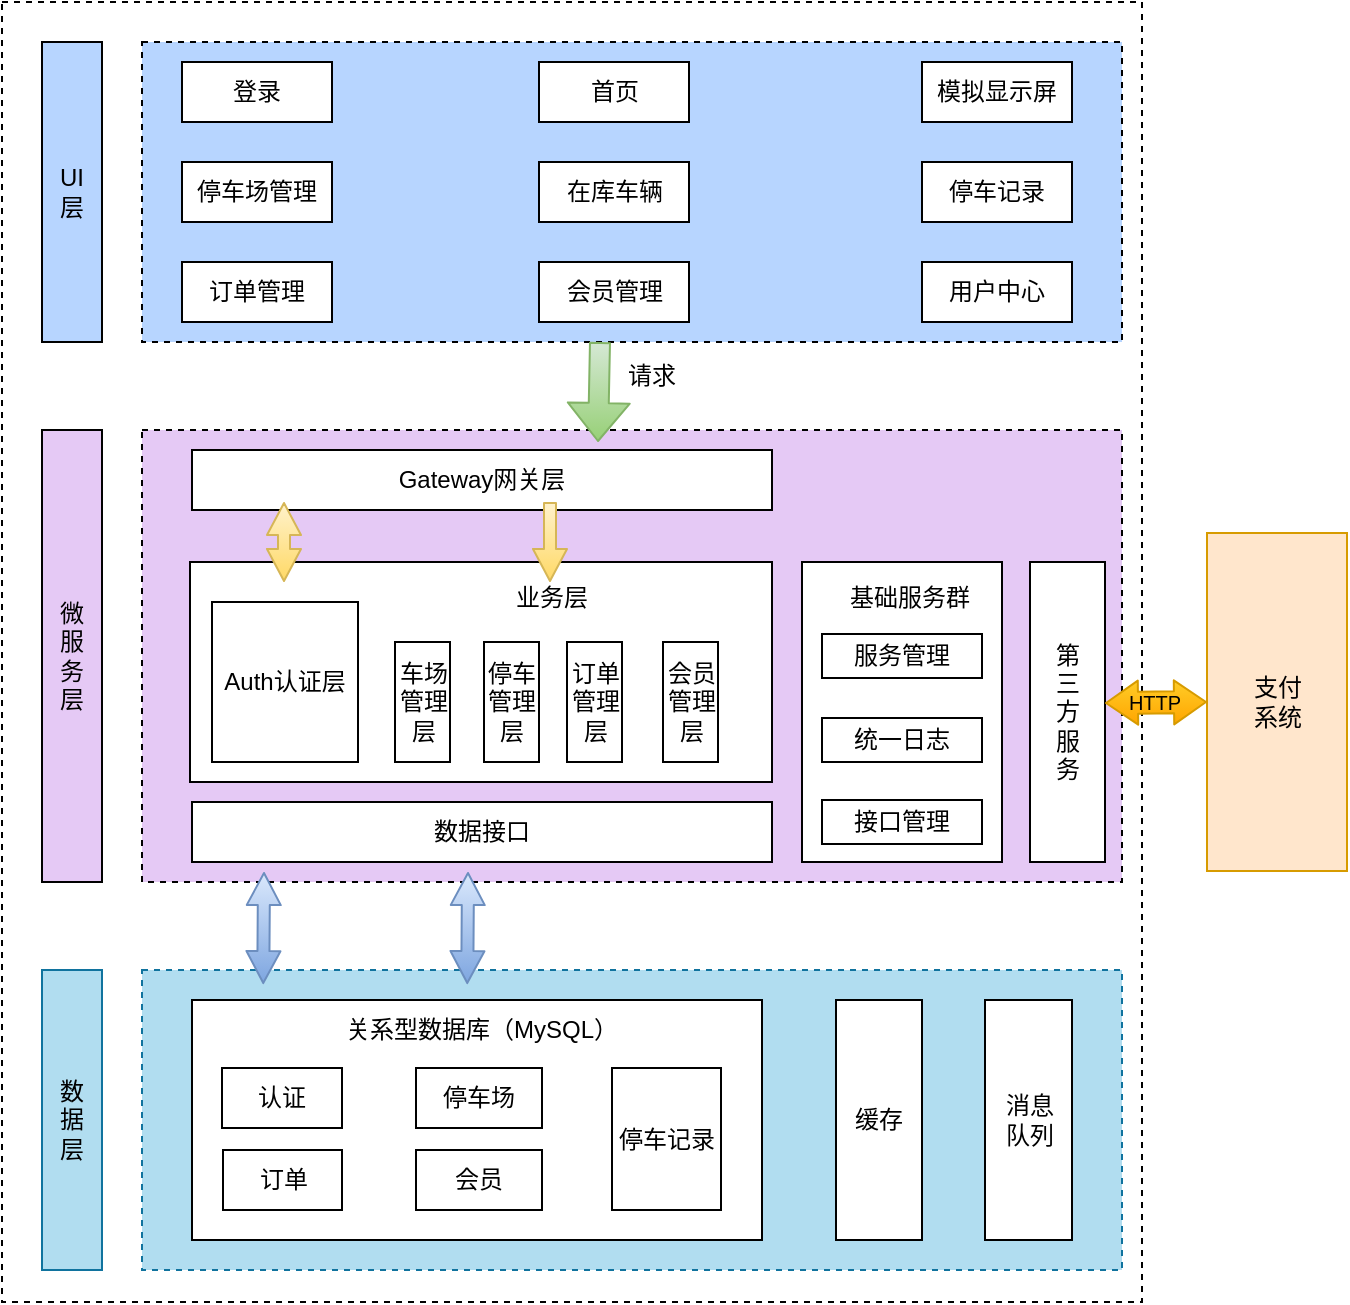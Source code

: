 <mxfile version="13.2.2" type="device"><diagram id="EX30O5P0v2V9V4ueNRVr" name="第 1 页"><mxGraphModel dx="905" dy="614" grid="1" gridSize="10" guides="1" tooltips="1" connect="1" arrows="1" fold="1" page="1" pageScale="1" pageWidth="2000" pageHeight="1000" math="0" shadow="0"><root><mxCell id="0"/><mxCell id="1" parent="0"/><mxCell id="_1m6kAfkjgbw5PeWjZoY-1" value="" style="rounded=0;whiteSpace=wrap;html=1;dashed=1;" vertex="1" parent="1"><mxGeometry x="150" y="50" width="570" height="650" as="geometry"/></mxCell><mxCell id="_1m6kAfkjgbw5PeWjZoY-17" value="" style="rounded=0;whiteSpace=wrap;html=1;dashed=1;fillColor=#E5C9F5;" vertex="1" parent="1"><mxGeometry x="220" y="264" width="490" height="226" as="geometry"/></mxCell><mxCell id="_1m6kAfkjgbw5PeWjZoY-100" value="" style="rounded=0;whiteSpace=wrap;html=1;labelBackgroundColor=none;fillColor=#FFFFFF;fontSize=10;" vertex="1" parent="1"><mxGeometry x="244" y="330" width="291" height="110" as="geometry"/></mxCell><mxCell id="_1m6kAfkjgbw5PeWjZoY-2" value="UI&lt;br&gt;层" style="rounded=0;whiteSpace=wrap;html=1;fillColor=#B7D5FF;" vertex="1" parent="1"><mxGeometry x="170" y="70" width="30" height="150" as="geometry"/></mxCell><mxCell id="_1m6kAfkjgbw5PeWjZoY-3" value="" style="rounded=0;whiteSpace=wrap;html=1;dashed=1;fillColor=#B7D5FF;" vertex="1" parent="1"><mxGeometry x="220" y="70" width="490" height="150" as="geometry"/></mxCell><mxCell id="_1m6kAfkjgbw5PeWjZoY-4" value="登录" style="rounded=0;whiteSpace=wrap;html=1;" vertex="1" parent="1"><mxGeometry x="240" y="80" width="75" height="30" as="geometry"/></mxCell><mxCell id="_1m6kAfkjgbw5PeWjZoY-5" value="停车场管理" style="rounded=0;whiteSpace=wrap;html=1;" vertex="1" parent="1"><mxGeometry x="240" y="130" width="75" height="30" as="geometry"/></mxCell><mxCell id="_1m6kAfkjgbw5PeWjZoY-6" value="订单管理" style="rounded=0;whiteSpace=wrap;html=1;" vertex="1" parent="1"><mxGeometry x="240" y="180" width="75" height="30" as="geometry"/></mxCell><mxCell id="_1m6kAfkjgbw5PeWjZoY-7" value="首页" style="rounded=0;whiteSpace=wrap;html=1;" vertex="1" parent="1"><mxGeometry x="418.5" y="80" width="75" height="30" as="geometry"/></mxCell><mxCell id="_1m6kAfkjgbw5PeWjZoY-8" value="在库车辆" style="rounded=0;whiteSpace=wrap;html=1;" vertex="1" parent="1"><mxGeometry x="418.5" y="130" width="75" height="30" as="geometry"/></mxCell><mxCell id="_1m6kAfkjgbw5PeWjZoY-9" value="会员管理" style="rounded=0;whiteSpace=wrap;html=1;" vertex="1" parent="1"><mxGeometry x="418.5" y="180" width="75" height="30" as="geometry"/></mxCell><mxCell id="_1m6kAfkjgbw5PeWjZoY-10" value="模拟显示屏" style="rounded=0;whiteSpace=wrap;html=1;" vertex="1" parent="1"><mxGeometry x="610" y="80" width="75" height="30" as="geometry"/></mxCell><mxCell id="_1m6kAfkjgbw5PeWjZoY-11" value="停车记录" style="rounded=0;whiteSpace=wrap;html=1;" vertex="1" parent="1"><mxGeometry x="610" y="130" width="75" height="30" as="geometry"/></mxCell><mxCell id="_1m6kAfkjgbw5PeWjZoY-12" value="用户中心" style="rounded=0;whiteSpace=wrap;html=1;" vertex="1" parent="1"><mxGeometry x="610" y="180" width="75" height="30" as="geometry"/></mxCell><mxCell id="_1m6kAfkjgbw5PeWjZoY-16" value="微&lt;br&gt;服&lt;br&gt;务&lt;br&gt;层" style="rounded=0;whiteSpace=wrap;html=1;fillColor=#E5C9F5;" vertex="1" parent="1"><mxGeometry x="170" y="264" width="30" height="226" as="geometry"/></mxCell><mxCell id="_1m6kAfkjgbw5PeWjZoY-18" value="Gateway网关层" style="rounded=0;whiteSpace=wrap;html=1;" vertex="1" parent="1"><mxGeometry x="245" y="274" width="290" height="30" as="geometry"/></mxCell><mxCell id="_1m6kAfkjgbw5PeWjZoY-19" value="Auth认证层" style="rounded=0;whiteSpace=wrap;html=1;" vertex="1" parent="1"><mxGeometry x="255" y="350" width="73" height="80" as="geometry"/></mxCell><mxCell id="_1m6kAfkjgbw5PeWjZoY-22" value="车场管理层" style="rounded=0;whiteSpace=wrap;html=1;" vertex="1" parent="1"><mxGeometry x="346.5" y="370" width="27.5" height="60" as="geometry"/></mxCell><mxCell id="_1m6kAfkjgbw5PeWjZoY-27" value="" style="shape=flexArrow;endArrow=classic;html=1;fillColor=#d5e8d4;gradientColor=#97d077;strokeColor=#82b366;" edge="1" parent="1"><mxGeometry width="50" height="50" relative="1" as="geometry"><mxPoint x="449" y="220" as="sourcePoint"/><mxPoint x="448" y="270" as="targetPoint"/></mxGeometry></mxCell><mxCell id="_1m6kAfkjgbw5PeWjZoY-30" value="请求" style="text;html=1;strokeColor=none;fillColor=none;align=center;verticalAlign=middle;whiteSpace=wrap;rounded=0;" vertex="1" parent="1"><mxGeometry x="455" y="227" width="40" height="20" as="geometry"/></mxCell><mxCell id="_1m6kAfkjgbw5PeWjZoY-33" value="停车管理层" style="rounded=0;whiteSpace=wrap;html=1;" vertex="1" parent="1"><mxGeometry x="391" y="370" width="27.5" height="60" as="geometry"/></mxCell><mxCell id="_1m6kAfkjgbw5PeWjZoY-34" value="订单管理层" style="rounded=0;whiteSpace=wrap;html=1;" vertex="1" parent="1"><mxGeometry x="432.5" y="370" width="27.5" height="60" as="geometry"/></mxCell><mxCell id="_1m6kAfkjgbw5PeWjZoY-35" value="会员管理层" style="rounded=0;whiteSpace=wrap;html=1;" vertex="1" parent="1"><mxGeometry x="480.5" y="370" width="27.5" height="60" as="geometry"/></mxCell><mxCell id="_1m6kAfkjgbw5PeWjZoY-46" value="第&lt;br&gt;三&lt;br&gt;方&lt;br&gt;服&lt;br&gt;务" style="rounded=0;whiteSpace=wrap;html=1;" vertex="1" parent="1"><mxGeometry x="664" y="330" width="37.5" height="150" as="geometry"/></mxCell><mxCell id="_1m6kAfkjgbw5PeWjZoY-47" value="支付&lt;br&gt;系统" style="rounded=0;whiteSpace=wrap;html=1;fillColor=#ffe6cc;strokeColor=#d79b00;" vertex="1" parent="1"><mxGeometry x="752.5" y="315.5" width="70" height="169" as="geometry"/></mxCell><mxCell id="_1m6kAfkjgbw5PeWjZoY-48" value="" style="shape=flexArrow;endArrow=classic;startArrow=classic;html=1;fillColor=#ffcd28;endSize=5;width=11;startSize=5;startWidth=10;endWidth=10;entryX=0;entryY=0.5;entryDx=0;entryDy=0;strokeColor=#d79b00;gradientColor=#ffa500;fontSize=12;" edge="1" parent="1" target="_1m6kAfkjgbw5PeWjZoY-47"><mxGeometry width="50" height="50" relative="1" as="geometry"><mxPoint x="701.5" y="400.5" as="sourcePoint"/><mxPoint x="741.5" y="368.5" as="targetPoint"/></mxGeometry></mxCell><mxCell id="_1m6kAfkjgbw5PeWjZoY-54" value="HTTP" style="edgeLabel;html=1;align=center;verticalAlign=middle;resizable=0;points=[];labelBackgroundColor=none;fontSize=10;spacingRight=0;spacingLeft=3;spacingTop=0;spacingBottom=1;" vertex="1" connectable="0" parent="_1m6kAfkjgbw5PeWjZoY-48"><mxGeometry x="-0.109" relative="1" as="geometry"><mxPoint as="offset"/></mxGeometry></mxCell><mxCell id="_1m6kAfkjgbw5PeWjZoY-55" value="数&lt;br&gt;据&lt;br&gt;层" style="rounded=0;whiteSpace=wrap;html=1;fillColor=#b1ddf0;strokeColor=#10739e;" vertex="1" parent="1"><mxGeometry x="170" y="534" width="30" height="150" as="geometry"/></mxCell><mxCell id="_1m6kAfkjgbw5PeWjZoY-56" value="" style="rounded=0;whiteSpace=wrap;html=1;dashed=1;fillColor=#b1ddf0;strokeColor=#10739e;" vertex="1" parent="1"><mxGeometry x="220" y="534" width="490" height="150" as="geometry"/></mxCell><mxCell id="_1m6kAfkjgbw5PeWjZoY-61" value="" style="rounded=0;whiteSpace=wrap;html=1;" vertex="1" parent="1"><mxGeometry x="245" y="549" width="285" height="120" as="geometry"/></mxCell><mxCell id="_1m6kAfkjgbw5PeWjZoY-70" value="消息&lt;br&gt;队列" style="rounded=0;whiteSpace=wrap;html=1;" vertex="1" parent="1"><mxGeometry x="641.5" y="549" width="43.5" height="120" as="geometry"/></mxCell><mxCell id="_1m6kAfkjgbw5PeWjZoY-87" value="数据接口" style="rounded=0;whiteSpace=wrap;html=1;" vertex="1" parent="1"><mxGeometry x="245" y="450" width="290" height="30" as="geometry"/></mxCell><mxCell id="_1m6kAfkjgbw5PeWjZoY-88" value="&lt;font style=&quot;font-size: 12px&quot;&gt;认证&lt;/font&gt;" style="rounded=0;whiteSpace=wrap;html=1;labelBackgroundColor=none;fillColor=#FFFFFF;fontSize=12;" vertex="1" parent="1"><mxGeometry x="260" y="583" width="60" height="30" as="geometry"/></mxCell><mxCell id="_1m6kAfkjgbw5PeWjZoY-89" value="&lt;font style=&quot;font-size: 12px&quot;&gt;停车场&lt;/font&gt;" style="rounded=0;whiteSpace=wrap;html=1;labelBackgroundColor=none;fillColor=#FFFFFF;fontSize=12;" vertex="1" parent="1"><mxGeometry x="357" y="583" width="63" height="30" as="geometry"/></mxCell><mxCell id="_1m6kAfkjgbw5PeWjZoY-90" value="&lt;font style=&quot;font-size: 12px&quot;&gt;停车记录&lt;/font&gt;" style="rounded=0;whiteSpace=wrap;html=1;labelBackgroundColor=none;fillColor=#FFFFFF;fontSize=12;" vertex="1" parent="1"><mxGeometry x="455" y="583" width="54.5" height="71" as="geometry"/></mxCell><mxCell id="_1m6kAfkjgbw5PeWjZoY-91" value="&lt;font style=&quot;font-size: 12px&quot;&gt;订单&lt;/font&gt;" style="rounded=0;whiteSpace=wrap;html=1;labelBackgroundColor=none;fillColor=#FFFFFF;fontSize=12;" vertex="1" parent="1"><mxGeometry x="260.5" y="624" width="59.5" height="30" as="geometry"/></mxCell><mxCell id="_1m6kAfkjgbw5PeWjZoY-92" value="&lt;font style=&quot;font-size: 12px&quot;&gt;会员&lt;/font&gt;" style="rounded=0;whiteSpace=wrap;html=1;labelBackgroundColor=none;fillColor=#FFFFFF;fontSize=12;" vertex="1" parent="1"><mxGeometry x="357" y="624" width="63" height="30" as="geometry"/></mxCell><mxCell id="_1m6kAfkjgbw5PeWjZoY-94" value="关系型数据库（MySQL）" style="text;html=1;strokeColor=none;fillColor=none;align=center;verticalAlign=middle;whiteSpace=wrap;rounded=0;labelBackgroundColor=none;fontSize=12;" vertex="1" parent="1"><mxGeometry x="310" y="554" width="160" height="20" as="geometry"/></mxCell><mxCell id="_1m6kAfkjgbw5PeWjZoY-97" value="" style="shape=flexArrow;endArrow=classic;startArrow=classic;html=1;fillColor=#dae8fc;endSize=5;width=6;startSize=5;startWidth=10;endWidth=10;exitX=0.125;exitY=0.017;exitDx=0;exitDy=0;exitPerimeter=0;strokeColor=#6c8ebf;gradientColor=#7ea6e0;" edge="1" parent="1"><mxGeometry width="50" height="50" relative="1" as="geometry"><mxPoint x="280.625" y="541.04" as="sourcePoint"/><mxPoint x="281" y="485" as="targetPoint"/></mxGeometry></mxCell><mxCell id="_1m6kAfkjgbw5PeWjZoY-98" value="" style="shape=flexArrow;endArrow=classic;startArrow=classic;html=1;fillColor=#dae8fc;endSize=5;width=6;startSize=5;startWidth=10;endWidth=10;exitX=0.125;exitY=0.017;exitDx=0;exitDy=0;exitPerimeter=0;strokeColor=#6c8ebf;gradientColor=#7ea6e0;" edge="1" parent="1"><mxGeometry width="50" height="50" relative="1" as="geometry"><mxPoint x="382.625" y="541.04" as="sourcePoint"/><mxPoint x="383" y="485" as="targetPoint"/></mxGeometry></mxCell><mxCell id="_1m6kAfkjgbw5PeWjZoY-99" value="缓存" style="rounded=0;whiteSpace=wrap;html=1;" vertex="1" parent="1"><mxGeometry x="567" y="549" width="43" height="120" as="geometry"/></mxCell><mxCell id="_1m6kAfkjgbw5PeWjZoY-102" value="" style="shape=flexArrow;endArrow=classic;startArrow=classic;html=1;fillColor=#fff2cc;endSize=5;width=6;startSize=5;startWidth=10;endWidth=10;strokeColor=#d6b656;gradientColor=#ffd966;" edge="1" parent="1"><mxGeometry width="50" height="50" relative="1" as="geometry"><mxPoint x="291" y="340" as="sourcePoint"/><mxPoint x="291" y="300" as="targetPoint"/></mxGeometry></mxCell><mxCell id="_1m6kAfkjgbw5PeWjZoY-103" value="" style="shape=flexArrow;endArrow=none;startArrow=classic;html=1;fillColor=#fff2cc;endSize=5;width=6;startSize=5;startWidth=10;endWidth=10;strokeColor=#d6b656;gradientColor=#ffd966;endFill=0;" edge="1" parent="1"><mxGeometry width="50" height="50" relative="1" as="geometry"><mxPoint x="424" y="340" as="sourcePoint"/><mxPoint x="424" y="300" as="targetPoint"/></mxGeometry></mxCell><mxCell id="_1m6kAfkjgbw5PeWjZoY-104" value="业务层" style="text;html=1;strokeColor=none;fillColor=none;align=center;verticalAlign=middle;whiteSpace=wrap;rounded=0;labelBackgroundColor=none;fontSize=12;" vertex="1" parent="1"><mxGeometry x="344.5" y="338" width="160" height="20" as="geometry"/></mxCell><mxCell id="_1m6kAfkjgbw5PeWjZoY-105" value="" style="rounded=0;whiteSpace=wrap;html=1;" vertex="1" parent="1"><mxGeometry x="550" y="330" width="100" height="150" as="geometry"/></mxCell><mxCell id="_1m6kAfkjgbw5PeWjZoY-106" value="基础服务群" style="text;html=1;strokeColor=none;fillColor=none;align=center;verticalAlign=middle;whiteSpace=wrap;rounded=0;labelBackgroundColor=none;fontSize=12;" vertex="1" parent="1"><mxGeometry x="524" y="338" width="160" height="20" as="geometry"/></mxCell><mxCell id="_1m6kAfkjgbw5PeWjZoY-107" value="服务管理" style="rounded=0;whiteSpace=wrap;html=1;labelBackgroundColor=none;fillColor=#FFFFFF;fontSize=12;" vertex="1" parent="1"><mxGeometry x="560" y="366" width="80" height="22" as="geometry"/></mxCell><mxCell id="_1m6kAfkjgbw5PeWjZoY-108" value="统一日志" style="rounded=0;whiteSpace=wrap;html=1;labelBackgroundColor=none;fillColor=#FFFFFF;fontSize=12;" vertex="1" parent="1"><mxGeometry x="560" y="408" width="80" height="22" as="geometry"/></mxCell><mxCell id="_1m6kAfkjgbw5PeWjZoY-109" value="接口管理" style="rounded=0;whiteSpace=wrap;html=1;labelBackgroundColor=none;fillColor=#FFFFFF;fontSize=12;" vertex="1" parent="1"><mxGeometry x="560" y="449" width="80" height="22" as="geometry"/></mxCell></root></mxGraphModel></diagram></mxfile>